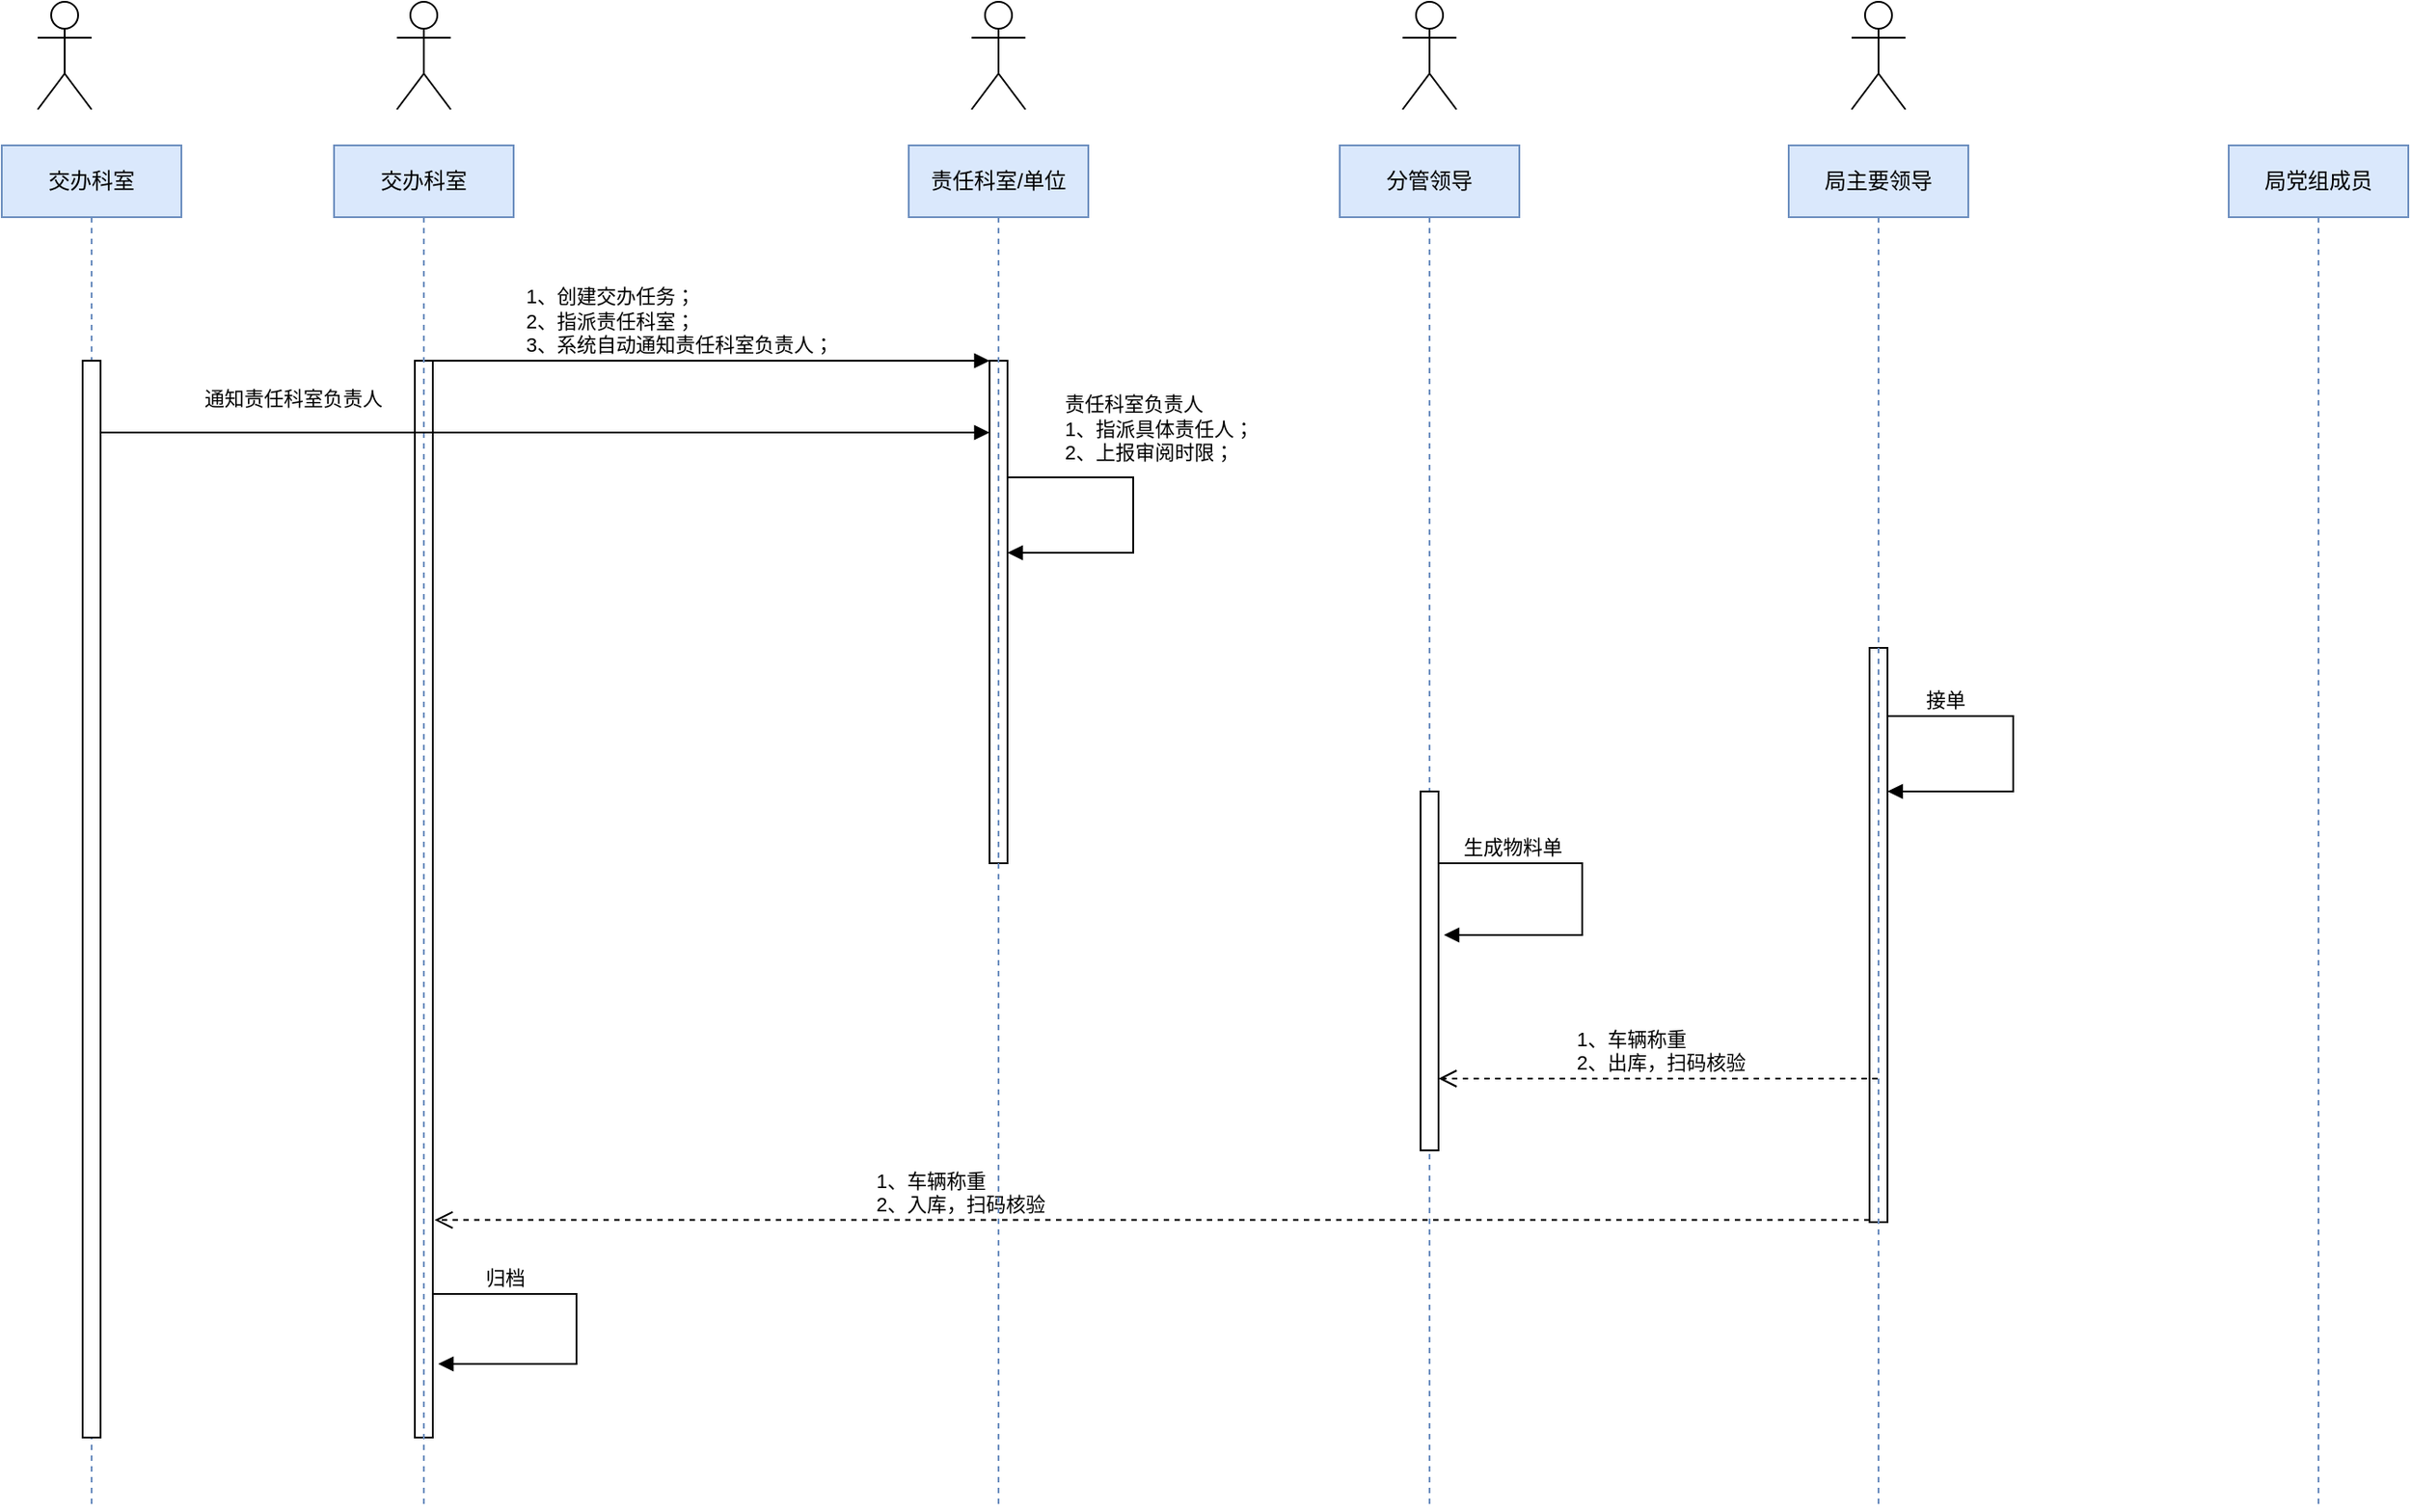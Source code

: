 <mxfile version="16.2.4" type="github">
  <diagram id="prtHgNgQTEPvFCAcTncT" name="Page-1">
    <mxGraphModel dx="2249" dy="794" grid="1" gridSize="10" guides="1" tooltips="1" connect="1" arrows="1" fold="1" page="1" pageScale="1" pageWidth="827" pageHeight="1169" math="0" shadow="0">
      <root>
        <mxCell id="0" />
        <mxCell id="1" parent="0" />
        <mxCell id="8me5k0RuEljqpgm1LnXD-1" value="" style="shape=umlActor;verticalLabelPosition=bottom;verticalAlign=top;html=1;" parent="1" vertex="1">
          <mxGeometry x="20" y="320" width="30" height="60" as="geometry" />
        </mxCell>
        <mxCell id="8me5k0RuEljqpgm1LnXD-2" value="" style="shape=umlActor;verticalLabelPosition=bottom;verticalAlign=top;html=1;" parent="1" vertex="1">
          <mxGeometry x="260" y="320" width="30" height="60" as="geometry" />
        </mxCell>
        <mxCell id="8me5k0RuEljqpgm1LnXD-5" value="" style="shape=umlActor;verticalLabelPosition=bottom;verticalAlign=top;html=1;" parent="1" vertex="1">
          <mxGeometry x="-300" y="320" width="30" height="60" as="geometry" />
        </mxCell>
        <mxCell id="8me5k0RuEljqpgm1LnXD-6" value="" style="shape=umlActor;verticalLabelPosition=bottom;verticalAlign=top;html=1;" parent="1" vertex="1">
          <mxGeometry x="510" y="320" width="30" height="60" as="geometry" />
        </mxCell>
        <mxCell id="8me5k0RuEljqpgm1LnXD-11" value="" style="html=1;points=[];perimeter=orthogonalPerimeter;" parent="1" vertex="1">
          <mxGeometry x="-290" y="520" width="10" height="600" as="geometry" />
        </mxCell>
        <mxCell id="8me5k0RuEljqpgm1LnXD-14" value="" style="html=1;points=[];perimeter=orthogonalPerimeter;" parent="1" vertex="1">
          <mxGeometry x="30" y="520" width="10" height="280" as="geometry" />
        </mxCell>
        <mxCell id="8me5k0RuEljqpgm1LnXD-15" value="&lt;div&gt;1、创建交办任务；&lt;/div&gt;2、指派责任科室；&lt;br&gt;3、系统自动通知责任科室负责人；" style="html=1;verticalAlign=bottom;endArrow=block;entryX=0;entryY=0;rounded=0;align=left;" parent="1" source="8me5k0RuEljqpgm1LnXD-11" target="8me5k0RuEljqpgm1LnXD-14" edge="1">
          <mxGeometry x="-0.677" relative="1" as="geometry">
            <mxPoint x="-40" y="520" as="sourcePoint" />
            <mxPoint as="offset" />
          </mxGeometry>
        </mxCell>
        <mxCell id="8me5k0RuEljqpgm1LnXD-44" value="" style="html=1;points=[];perimeter=orthogonalPerimeter;" parent="1" vertex="1">
          <mxGeometry x="520" y="680" width="10" height="320" as="geometry" />
        </mxCell>
        <mxCell id="8me5k0RuEljqpgm1LnXD-46" value="1、车辆称重&lt;br&gt;2、出库，扫码核验" style="html=1;verticalAlign=bottom;endArrow=open;dashed=1;endSize=8;rounded=0;align=left;" parent="1" source="8me5k0RuEljqpgm1LnXD-60" target="8me5k0RuEljqpgm1LnXD-29" edge="1">
          <mxGeometry x="0.391" relative="1" as="geometry">
            <mxPoint x="330" y="1240" as="targetPoint" />
            <mxPoint x="480" y="1240" as="sourcePoint" />
            <Array as="points">
              <mxPoint x="400" y="920" />
            </Array>
            <mxPoint as="offset" />
          </mxGeometry>
        </mxCell>
        <mxCell id="8me5k0RuEljqpgm1LnXD-48" value="接单" style="html=1;verticalAlign=bottom;endArrow=block;rounded=0;" parent="1" source="8me5k0RuEljqpgm1LnXD-44" target="8me5k0RuEljqpgm1LnXD-44" edge="1">
          <mxGeometry x="-0.652" width="80" relative="1" as="geometry">
            <mxPoint x="530" y="1140" as="sourcePoint" />
            <mxPoint x="520" y="1159.78" as="targetPoint" />
            <Array as="points">
              <mxPoint x="600" y="718" />
              <mxPoint x="600" y="760" />
            </Array>
            <mxPoint as="offset" />
          </mxGeometry>
        </mxCell>
        <mxCell id="8me5k0RuEljqpgm1LnXD-49" value="1、车辆称重&lt;br&gt;2、入库，扫码核验" style="html=1;verticalAlign=bottom;endArrow=open;dashed=1;endSize=8;rounded=0;align=left;entryX=1.1;entryY=0.798;entryDx=0;entryDy=0;entryPerimeter=0;" parent="1" source="8me5k0RuEljqpgm1LnXD-44" target="8me5k0RuEljqpgm1LnXD-11" edge="1">
          <mxGeometry x="0.391" relative="1" as="geometry">
            <mxPoint x="290" y="1250" as="targetPoint" />
            <mxPoint x="500" y="1420" as="sourcePoint" />
            <Array as="points" />
            <mxPoint as="offset" />
          </mxGeometry>
        </mxCell>
        <mxCell id="8me5k0RuEljqpgm1LnXD-50" value="归档" style="html=1;verticalAlign=bottom;endArrow=block;rounded=0;entryX=1.2;entryY=0.395;entryDx=0;entryDy=0;entryPerimeter=0;exitX=0.9;exitY=0.2;exitDx=0;exitDy=0;exitPerimeter=0;" parent="1" edge="1">
          <mxGeometry x="-0.592" width="80" relative="1" as="geometry">
            <mxPoint x="-280" y="1040" as="sourcePoint" />
            <mxPoint x="-277" y="1079" as="targetPoint" />
            <Array as="points">
              <mxPoint x="-200" y="1040" />
              <mxPoint x="-200" y="1079" />
            </Array>
            <mxPoint as="offset" />
          </mxGeometry>
        </mxCell>
        <mxCell id="8me5k0RuEljqpgm1LnXD-51" value="交办科室" style="shape=umlLifeline;perimeter=lifelinePerimeter;whiteSpace=wrap;html=1;container=1;collapsible=0;recursiveResize=0;outlineConnect=0;fillColor=#dae8fc;strokeColor=#6c8ebf;" parent="1" vertex="1">
          <mxGeometry x="-335" y="400" width="100" height="760" as="geometry" />
        </mxCell>
        <mxCell id="WrnpuX-ZasRi4O7_Z498-3" value="&lt;div&gt;&lt;/div&gt;通知责任科室负责人" style="html=1;verticalAlign=bottom;endArrow=block;rounded=0;align=left;" edge="1" parent="8me5k0RuEljqpgm1LnXD-51">
          <mxGeometry x="-0.774" y="10" relative="1" as="geometry">
            <mxPoint x="-130" y="160" as="sourcePoint" />
            <mxPoint as="offset" />
            <mxPoint x="365" y="160" as="targetPoint" />
          </mxGeometry>
        </mxCell>
        <mxCell id="8me5k0RuEljqpgm1LnXD-55" value="&lt;span&gt;责任科室/单位&lt;/span&gt;" style="shape=umlLifeline;perimeter=lifelinePerimeter;whiteSpace=wrap;html=1;container=1;collapsible=0;recursiveResize=0;outlineConnect=0;fillColor=#dae8fc;strokeColor=#6c8ebf;" parent="1" vertex="1">
          <mxGeometry x="-15" y="400" width="100" height="760" as="geometry" />
        </mxCell>
        <mxCell id="8me5k0RuEljqpgm1LnXD-59" value="&lt;span&gt;分管领导&lt;/span&gt;" style="shape=umlLifeline;perimeter=lifelinePerimeter;whiteSpace=wrap;html=1;container=1;collapsible=0;recursiveResize=0;outlineConnect=0;fillColor=#dae8fc;strokeColor=#6c8ebf;" parent="1" vertex="1">
          <mxGeometry x="225" y="400" width="100" height="760" as="geometry" />
        </mxCell>
        <mxCell id="8me5k0RuEljqpgm1LnXD-29" value="" style="html=1;points=[];perimeter=orthogonalPerimeter;" parent="8me5k0RuEljqpgm1LnXD-59" vertex="1">
          <mxGeometry x="45" y="360" width="10" height="200" as="geometry" />
        </mxCell>
        <mxCell id="8me5k0RuEljqpgm1LnXD-34" value="生成物料单" style="html=1;verticalAlign=bottom;endArrow=block;rounded=0;exitX=1;exitY=0.2;exitDx=0;exitDy=0;exitPerimeter=0;entryX=1.3;entryY=0.4;entryDx=0;entryDy=0;entryPerimeter=0;" parent="8me5k0RuEljqpgm1LnXD-59" source="8me5k0RuEljqpgm1LnXD-29" target="8me5k0RuEljqpgm1LnXD-29" edge="1">
          <mxGeometry x="-0.59" width="80" relative="1" as="geometry">
            <mxPoint x="85" y="442" as="sourcePoint" />
            <mxPoint x="75" y="440" as="targetPoint" />
            <Array as="points">
              <mxPoint x="135" y="400" />
              <mxPoint x="135" y="440" />
              <mxPoint x="85" y="440" />
            </Array>
            <mxPoint as="offset" />
          </mxGeometry>
        </mxCell>
        <mxCell id="8me5k0RuEljqpgm1LnXD-60" value="局主要领导" style="shape=umlLifeline;perimeter=lifelinePerimeter;whiteSpace=wrap;html=1;container=1;collapsible=0;recursiveResize=0;outlineConnect=0;fillColor=#dae8fc;strokeColor=#6c8ebf;" parent="1" vertex="1">
          <mxGeometry x="475" y="400" width="100" height="760" as="geometry" />
        </mxCell>
        <mxCell id="-VlPYzEYmDWwcu4X4Bcw-1" value="局党组成员" style="shape=umlLifeline;perimeter=lifelinePerimeter;whiteSpace=wrap;html=1;container=1;collapsible=0;recursiveResize=0;outlineConnect=0;fillColor=#dae8fc;strokeColor=#6c8ebf;" parent="1" vertex="1">
          <mxGeometry x="720" y="400" width="100" height="760" as="geometry" />
        </mxCell>
        <mxCell id="-VlPYzEYmDWwcu4X4Bcw-3" value="责任科室负责人&lt;br&gt;1、指派具体责任人；&lt;br&gt;2、上报审阅时限；" style="html=1;verticalAlign=bottom;endArrow=block;rounded=0;align=left;" parent="1" edge="1">
          <mxGeometry x="-0.67" y="5" width="80" relative="1" as="geometry">
            <mxPoint x="40" y="585" as="sourcePoint" />
            <mxPoint x="40" y="627" as="targetPoint" />
            <Array as="points">
              <mxPoint x="110" y="585" />
              <mxPoint x="110" y="627" />
            </Array>
            <mxPoint as="offset" />
          </mxGeometry>
        </mxCell>
        <mxCell id="-VlPYzEYmDWwcu4X4Bcw-5" value="" style="shape=umlActor;verticalLabelPosition=bottom;verticalAlign=top;html=1;" parent="1" vertex="1">
          <mxGeometry x="-500" y="320" width="30" height="60" as="geometry" />
        </mxCell>
        <mxCell id="-VlPYzEYmDWwcu4X4Bcw-4" value="交办科室" style="shape=umlLifeline;perimeter=lifelinePerimeter;whiteSpace=wrap;html=1;container=1;collapsible=0;recursiveResize=0;outlineConnect=0;fillColor=#dae8fc;strokeColor=#6c8ebf;" parent="1" vertex="1">
          <mxGeometry x="-520" y="400" width="100" height="760" as="geometry" />
        </mxCell>
        <mxCell id="WrnpuX-ZasRi4O7_Z498-1" value="" style="html=1;points=[];perimeter=orthogonalPerimeter;" vertex="1" parent="-VlPYzEYmDWwcu4X4Bcw-4">
          <mxGeometry x="45" y="120" width="10" height="600" as="geometry" />
        </mxCell>
      </root>
    </mxGraphModel>
  </diagram>
</mxfile>
